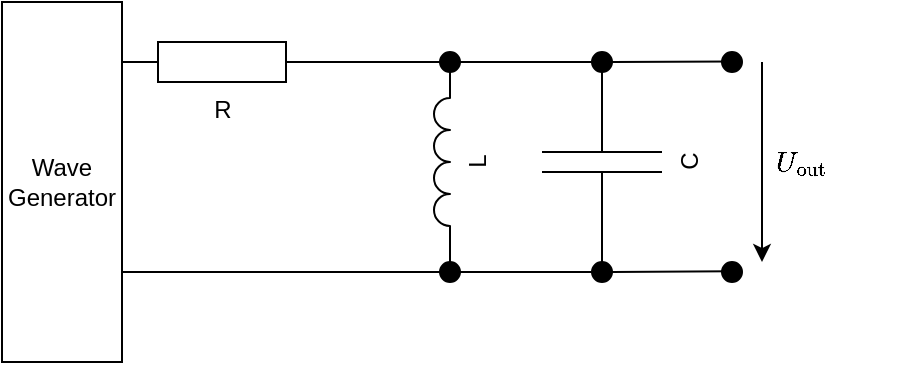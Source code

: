 <mxfile version="25.0.2">
  <diagram name="Page-1" id="16e2658f-23c8-b752-8be9-c03fbebb8bbe">
    <mxGraphModel dx="350" dy="207" grid="1" gridSize="10" guides="1" tooltips="1" connect="1" arrows="1" fold="1" page="1" pageScale="1" pageWidth="1100" pageHeight="850" background="none" math="1" shadow="0">
      <root>
        <mxCell id="0" />
        <mxCell id="1" parent="0" />
        <mxCell id="e4hW8H4eSi_b3egPkJV8-3" value="R" style="pointerEvents=1;verticalLabelPosition=bottom;shadow=0;dashed=0;align=center;html=1;verticalAlign=top;shape=mxgraph.electrical.resistors.resistor_1;" vertex="1" parent="1">
          <mxGeometry x="230" y="100" width="100" height="20" as="geometry" />
        </mxCell>
        <mxCell id="e4hW8H4eSi_b3egPkJV8-4" value="L" style="pointerEvents=1;verticalLabelPosition=bottom;shadow=0;dashed=0;align=center;html=1;verticalAlign=top;shape=mxgraph.electrical.inductors.inductor_3;rotation=-90;" vertex="1" parent="1">
          <mxGeometry x="340" y="156" width="100" height="8" as="geometry" />
        </mxCell>
        <mxCell id="e4hW8H4eSi_b3egPkJV8-6" value="" style="endArrow=none;html=1;rounded=0;entryX=1;entryY=0.5;entryDx=0;entryDy=0;entryPerimeter=0;exitX=1;exitY=1;exitDx=0;exitDy=0;exitPerimeter=0;" edge="1" parent="1" source="e4hW8H4eSi_b3egPkJV8-4" target="e4hW8H4eSi_b3egPkJV8-3">
          <mxGeometry width="50" height="50" relative="1" as="geometry">
            <mxPoint x="510" y="300" as="sourcePoint" />
            <mxPoint x="560" y="250" as="targetPoint" />
          </mxGeometry>
        </mxCell>
        <mxCell id="e4hW8H4eSi_b3egPkJV8-7" value="C" style="pointerEvents=1;verticalLabelPosition=bottom;shadow=0;dashed=0;align=center;html=1;verticalAlign=top;shape=mxgraph.electrical.capacitors.capacitor_1;rotation=-90;" vertex="1" parent="1">
          <mxGeometry x="420" y="130" width="100" height="60" as="geometry" />
        </mxCell>
        <mxCell id="e4hW8H4eSi_b3egPkJV8-8" value="" style="endArrow=none;html=1;rounded=0;exitX=1;exitY=0.5;exitDx=0;exitDy=0;entryX=0;entryY=0.5;entryDx=0;entryDy=0;" edge="1" parent="1" source="e4hW8H4eSi_b3egPkJV8-11" target="e4hW8H4eSi_b3egPkJV8-12">
          <mxGeometry width="50" height="50" relative="1" as="geometry">
            <mxPoint x="410" y="100" as="sourcePoint" />
            <mxPoint x="440" y="110" as="targetPoint" />
          </mxGeometry>
        </mxCell>
        <mxCell id="e4hW8H4eSi_b3egPkJV8-9" value="" style="endArrow=none;html=1;rounded=0;exitX=1;exitY=0.5;exitDx=0;exitDy=0;" edge="1" parent="1" source="e4hW8H4eSi_b3egPkJV8-12">
          <mxGeometry width="50" height="50" relative="1" as="geometry">
            <mxPoint x="480" y="110" as="sourcePoint" />
            <mxPoint x="535" y="109.71" as="targetPoint" />
          </mxGeometry>
        </mxCell>
        <mxCell id="e4hW8H4eSi_b3egPkJV8-12" value="" style="ellipse;whiteSpace=wrap;html=1;aspect=fixed;fillColor=#000000;" vertex="1" parent="1">
          <mxGeometry x="465" y="105" width="10" height="10" as="geometry" />
        </mxCell>
        <mxCell id="e4hW8H4eSi_b3egPkJV8-14" value="" style="ellipse;whiteSpace=wrap;html=1;aspect=fixed;fillColor=#000000;" vertex="1" parent="1">
          <mxGeometry x="465" y="210" width="10" height="10" as="geometry" />
        </mxCell>
        <mxCell id="e4hW8H4eSi_b3egPkJV8-15" value="" style="ellipse;whiteSpace=wrap;html=1;aspect=fixed;fillColor=#000000;" vertex="1" parent="1">
          <mxGeometry x="530" y="105" width="10" height="10" as="geometry" />
        </mxCell>
        <mxCell id="e4hW8H4eSi_b3egPkJV8-16" value="" style="ellipse;whiteSpace=wrap;html=1;aspect=fixed;fillColor=#000000;" vertex="1" parent="1">
          <mxGeometry x="530" y="210" width="10" height="10" as="geometry" />
        </mxCell>
        <mxCell id="e4hW8H4eSi_b3egPkJV8-17" value="" style="endArrow=none;html=1;rounded=0;exitX=1;exitY=1;exitDx=0;exitDy=0;exitPerimeter=0;entryX=0;entryY=0.5;entryDx=0;entryDy=0;" edge="1" parent="1" source="e4hW8H4eSi_b3egPkJV8-4" target="e4hW8H4eSi_b3egPkJV8-11">
          <mxGeometry width="50" height="50" relative="1" as="geometry">
            <mxPoint x="394" y="110" as="sourcePoint" />
            <mxPoint x="465" y="110" as="targetPoint" />
          </mxGeometry>
        </mxCell>
        <mxCell id="e4hW8H4eSi_b3egPkJV8-11" value="" style="ellipse;whiteSpace=wrap;html=1;aspect=fixed;fillColor=#000000;" vertex="1" parent="1">
          <mxGeometry x="389" y="105" width="10" height="10" as="geometry" />
        </mxCell>
        <mxCell id="e4hW8H4eSi_b3egPkJV8-18" value="" style="ellipse;whiteSpace=wrap;html=1;aspect=fixed;fillColor=#000000;" vertex="1" parent="1">
          <mxGeometry x="389" y="210" width="10" height="10" as="geometry" />
        </mxCell>
        <mxCell id="e4hW8H4eSi_b3egPkJV8-19" value="" style="endArrow=none;html=1;rounded=0;exitX=1;exitY=0.5;exitDx=0;exitDy=0;entryX=0;entryY=0.5;entryDx=0;entryDy=0;" edge="1" parent="1" source="e4hW8H4eSi_b3egPkJV8-18" target="e4hW8H4eSi_b3egPkJV8-14">
          <mxGeometry width="50" height="50" relative="1" as="geometry">
            <mxPoint x="409" y="120" as="sourcePoint" />
            <mxPoint x="475" y="120" as="targetPoint" />
          </mxGeometry>
        </mxCell>
        <mxCell id="e4hW8H4eSi_b3egPkJV8-20" value="" style="endArrow=none;html=1;rounded=0;entryX=0;entryY=0.5;entryDx=0;entryDy=0;" edge="1" parent="1" target="e4hW8H4eSi_b3egPkJV8-18">
          <mxGeometry width="50" height="50" relative="1" as="geometry">
            <mxPoint x="230" y="215" as="sourcePoint" />
            <mxPoint x="356" y="214.8" as="targetPoint" />
          </mxGeometry>
        </mxCell>
        <mxCell id="e4hW8H4eSi_b3egPkJV8-22" value="Wave&lt;div&gt;Generator&lt;/div&gt;" style="rounded=0;whiteSpace=wrap;html=1;" vertex="1" parent="1">
          <mxGeometry x="170" y="80" width="60" height="180" as="geometry" />
        </mxCell>
        <mxCell id="e4hW8H4eSi_b3egPkJV8-23" value="" style="endArrow=none;html=1;rounded=0;exitX=1;exitY=0.5;exitDx=0;exitDy=0;" edge="1" parent="1">
          <mxGeometry width="50" height="50" relative="1" as="geometry">
            <mxPoint x="475" y="214.95" as="sourcePoint" />
            <mxPoint x="535" y="214.66" as="targetPoint" />
          </mxGeometry>
        </mxCell>
        <mxCell id="e4hW8H4eSi_b3egPkJV8-24" value="" style="endArrow=classic;html=1;rounded=0;" edge="1" parent="1">
          <mxGeometry width="50" height="50" relative="1" as="geometry">
            <mxPoint x="550" y="110" as="sourcePoint" />
            <mxPoint x="550" y="210" as="targetPoint" />
          </mxGeometry>
        </mxCell>
        <mxCell id="e4hW8H4eSi_b3egPkJV8-27" value="&lt;div&gt;$$U_{\text{out}}$$&lt;/div&gt;" style="text;html=1;align=center;verticalAlign=middle;whiteSpace=wrap;rounded=0;" vertex="1" parent="1">
          <mxGeometry x="550" y="145" width="40" height="30" as="geometry" />
        </mxCell>
      </root>
    </mxGraphModel>
  </diagram>
</mxfile>
